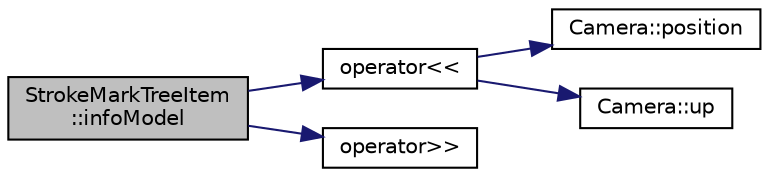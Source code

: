digraph "StrokeMarkTreeItem::infoModel"
{
  edge [fontname="Helvetica",fontsize="10",labelfontname="Helvetica",labelfontsize="10"];
  node [fontname="Helvetica",fontsize="10",shape=record];
  rankdir="LR";
  Node17 [label="StrokeMarkTreeItem\l::infoModel",height=0.2,width=0.4,color="black", fillcolor="grey75", style="filled", fontcolor="black"];
  Node17 -> Node18 [color="midnightblue",fontsize="10",style="solid",fontname="Helvetica"];
  Node18 [label="operator\<\<",height=0.2,width=0.4,color="black", fillcolor="white", style="filled",URL="$camera_8h.html#abe81ff321b3ec6229d8f3c4fe9465540"];
  Node18 -> Node19 [color="midnightblue",fontsize="10",style="solid",fontname="Helvetica"];
  Node19 [label="Camera::position",height=0.2,width=0.4,color="black", fillcolor="white", style="filled",URL="$class_camera.html#afff7669186850025e6441ca463f0110e"];
  Node18 -> Node20 [color="midnightblue",fontsize="10",style="solid",fontname="Helvetica"];
  Node20 [label="Camera::up",height=0.2,width=0.4,color="black", fillcolor="white", style="filled",URL="$class_camera.html#a9cb159228de71794cd2c2fa3740caca0"];
  Node17 -> Node21 [color="midnightblue",fontsize="10",style="solid",fontname="Helvetica"];
  Node21 [label="operator\>\>",height=0.2,width=0.4,color="black", fillcolor="white", style="filled",URL="$abstractslicedatamodel_8h.html#aad18e856333ff81c829cf1132faa85a1"];
}

